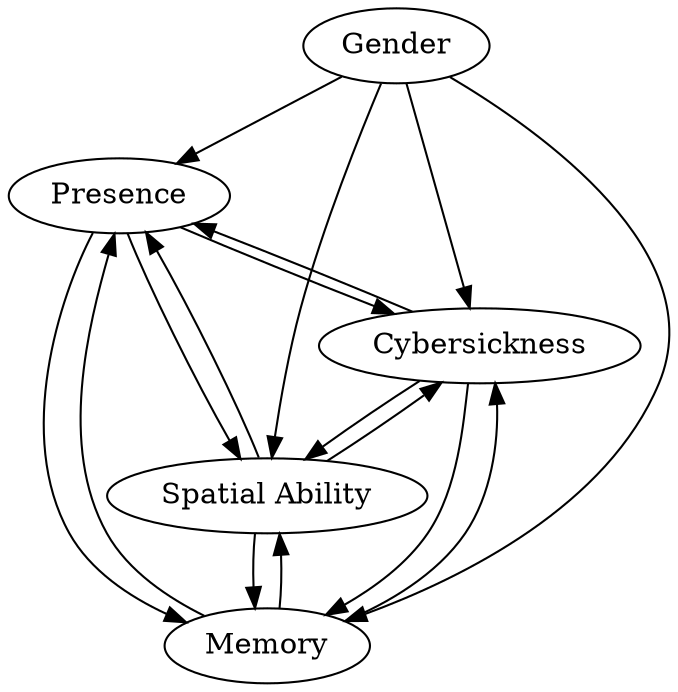 digraph Witmer_etal_1996 {
"Presence" -> "Cybersickness" [type="sn"]
"Cybersickness" -> "Presence" [type="sn"]
"Gender" -> "Cybersickness" [type="a"]
"Gender" -> "Presence" [type="m"]
"Memory" -> "Cybersickness" [type="a"]
"Cybersickness" -> "Memory" [type="a"]
"Memory" -> "Presence" [type="a"]
"Presence" -> "Memory" [type="a"]
"Spatial Ability" -> "Presence" [type="a"]
"Gender" -> "Spatial Ability" [type="s"]
"Presence" -> "Spatial Ability" [type="a"]
"Cybersickness" -> "Spatial Ability" [type="a"]
"Spatial Ability" -> "Cybersickness" [type="a"]
"Memory" -> "Spatial Ability" [type="s"]
"Spatial Ability" -> "Memory" [type="m"]
"Gender" -> "Memory" [type="s"]
}

